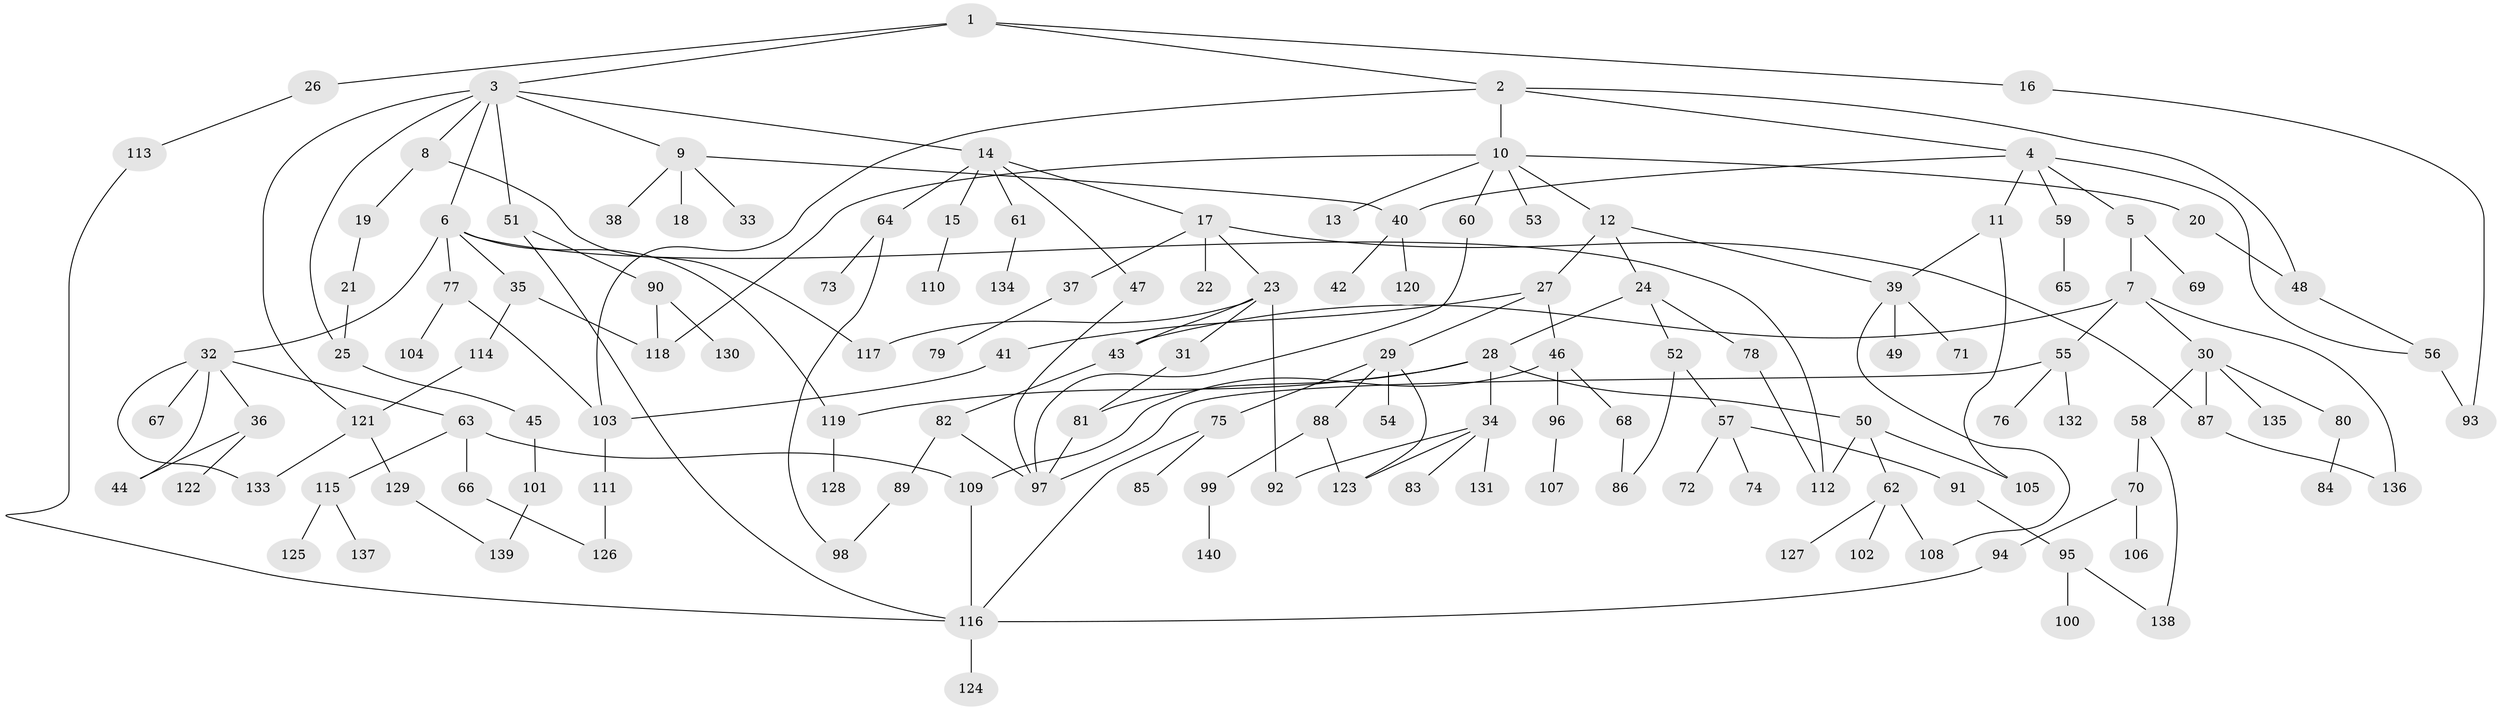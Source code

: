 // Generated by graph-tools (version 1.1) at 2025/42/03/09/25 04:42:34]
// undirected, 140 vertices, 179 edges
graph export_dot {
graph [start="1"]
  node [color=gray90,style=filled];
  1;
  2;
  3;
  4;
  5;
  6;
  7;
  8;
  9;
  10;
  11;
  12;
  13;
  14;
  15;
  16;
  17;
  18;
  19;
  20;
  21;
  22;
  23;
  24;
  25;
  26;
  27;
  28;
  29;
  30;
  31;
  32;
  33;
  34;
  35;
  36;
  37;
  38;
  39;
  40;
  41;
  42;
  43;
  44;
  45;
  46;
  47;
  48;
  49;
  50;
  51;
  52;
  53;
  54;
  55;
  56;
  57;
  58;
  59;
  60;
  61;
  62;
  63;
  64;
  65;
  66;
  67;
  68;
  69;
  70;
  71;
  72;
  73;
  74;
  75;
  76;
  77;
  78;
  79;
  80;
  81;
  82;
  83;
  84;
  85;
  86;
  87;
  88;
  89;
  90;
  91;
  92;
  93;
  94;
  95;
  96;
  97;
  98;
  99;
  100;
  101;
  102;
  103;
  104;
  105;
  106;
  107;
  108;
  109;
  110;
  111;
  112;
  113;
  114;
  115;
  116;
  117;
  118;
  119;
  120;
  121;
  122;
  123;
  124;
  125;
  126;
  127;
  128;
  129;
  130;
  131;
  132;
  133;
  134;
  135;
  136;
  137;
  138;
  139;
  140;
  1 -- 2;
  1 -- 3;
  1 -- 16;
  1 -- 26;
  2 -- 4;
  2 -- 10;
  2 -- 48;
  2 -- 103;
  3 -- 6;
  3 -- 8;
  3 -- 9;
  3 -- 14;
  3 -- 25;
  3 -- 51;
  3 -- 121;
  4 -- 5;
  4 -- 11;
  4 -- 56;
  4 -- 59;
  4 -- 40;
  5 -- 7;
  5 -- 69;
  6 -- 32;
  6 -- 35;
  6 -- 77;
  6 -- 112;
  6 -- 119;
  7 -- 30;
  7 -- 55;
  7 -- 136;
  7 -- 43;
  8 -- 19;
  8 -- 117;
  9 -- 18;
  9 -- 33;
  9 -- 38;
  9 -- 40;
  10 -- 12;
  10 -- 13;
  10 -- 20;
  10 -- 53;
  10 -- 60;
  10 -- 118;
  11 -- 39;
  11 -- 105;
  12 -- 24;
  12 -- 27;
  12 -- 39;
  14 -- 15;
  14 -- 17;
  14 -- 47;
  14 -- 61;
  14 -- 64;
  15 -- 110;
  16 -- 93;
  17 -- 22;
  17 -- 23;
  17 -- 37;
  17 -- 87;
  19 -- 21;
  20 -- 48;
  21 -- 25;
  23 -- 31;
  23 -- 43;
  23 -- 117;
  23 -- 92;
  24 -- 28;
  24 -- 52;
  24 -- 78;
  25 -- 45;
  26 -- 113;
  27 -- 29;
  27 -- 41;
  27 -- 46;
  28 -- 34;
  28 -- 50;
  28 -- 119;
  28 -- 81;
  29 -- 54;
  29 -- 75;
  29 -- 88;
  29 -- 123;
  30 -- 58;
  30 -- 80;
  30 -- 87;
  30 -- 135;
  31 -- 81;
  32 -- 36;
  32 -- 63;
  32 -- 67;
  32 -- 44;
  32 -- 133;
  34 -- 83;
  34 -- 92;
  34 -- 131;
  34 -- 123;
  35 -- 114;
  35 -- 118;
  36 -- 44;
  36 -- 122;
  37 -- 79;
  39 -- 49;
  39 -- 71;
  39 -- 108;
  40 -- 42;
  40 -- 120;
  41 -- 103;
  43 -- 82;
  45 -- 101;
  46 -- 68;
  46 -- 96;
  46 -- 109;
  47 -- 97;
  48 -- 56;
  50 -- 62;
  50 -- 105;
  50 -- 112;
  51 -- 90;
  51 -- 116;
  52 -- 57;
  52 -- 86;
  55 -- 76;
  55 -- 132;
  55 -- 97;
  56 -- 93;
  57 -- 72;
  57 -- 74;
  57 -- 91;
  58 -- 70;
  58 -- 138;
  59 -- 65;
  60 -- 97;
  61 -- 134;
  62 -- 102;
  62 -- 108;
  62 -- 127;
  63 -- 66;
  63 -- 109;
  63 -- 115;
  64 -- 73;
  64 -- 98;
  66 -- 126;
  68 -- 86;
  70 -- 94;
  70 -- 106;
  75 -- 85;
  75 -- 116;
  77 -- 104;
  77 -- 103;
  78 -- 112;
  80 -- 84;
  81 -- 97;
  82 -- 89;
  82 -- 97;
  87 -- 136;
  88 -- 99;
  88 -- 123;
  89 -- 98;
  90 -- 130;
  90 -- 118;
  91 -- 95;
  94 -- 116;
  95 -- 100;
  95 -- 138;
  96 -- 107;
  99 -- 140;
  101 -- 139;
  103 -- 111;
  109 -- 116;
  111 -- 126;
  113 -- 116;
  114 -- 121;
  115 -- 125;
  115 -- 137;
  116 -- 124;
  119 -- 128;
  121 -- 129;
  121 -- 133;
  129 -- 139;
}
